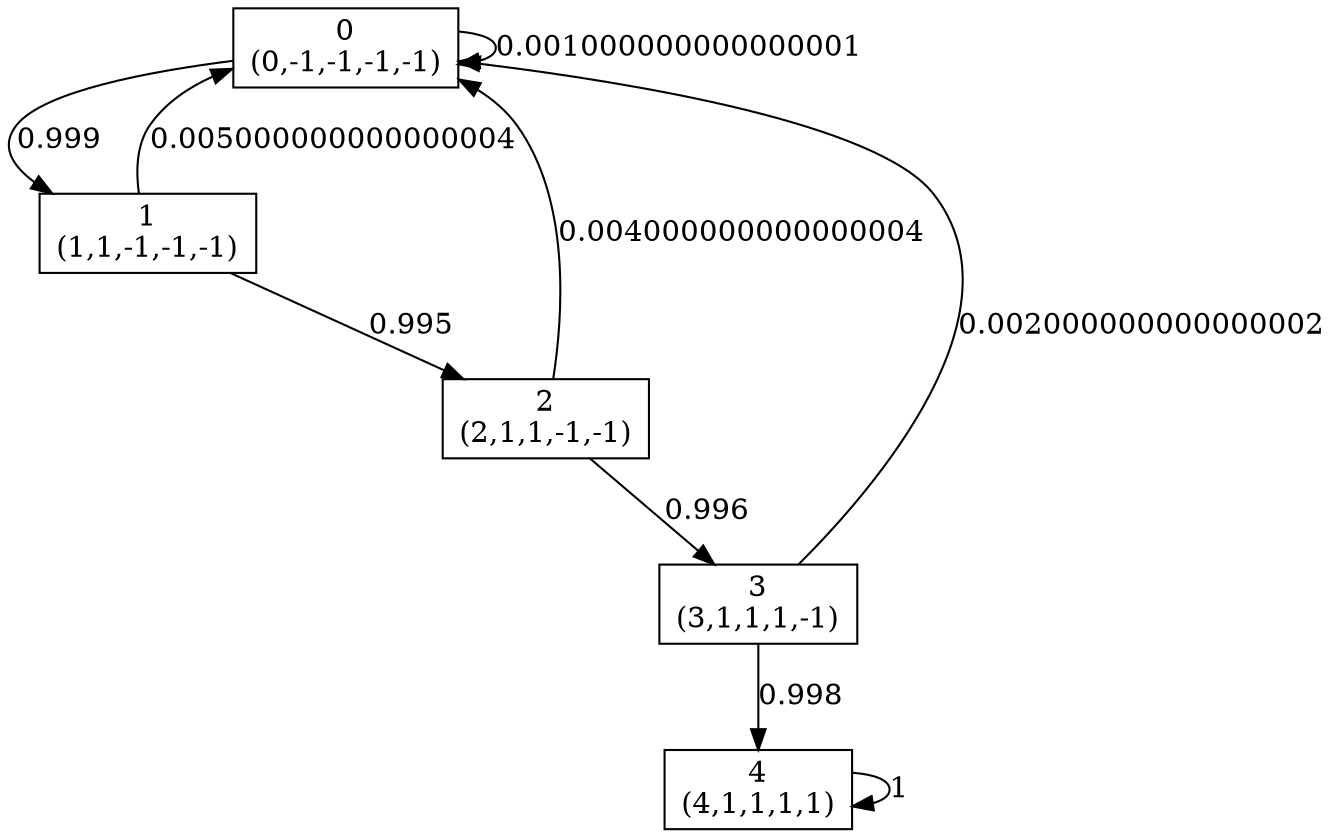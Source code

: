 digraph P {
node [shape=box];
0 -> 0 [ label="0.001000000000000001" ];
0 -> 1 [ label="0.999" ];
1 -> 0 [ label="0.005000000000000004" ];
1 -> 2 [ label="0.995" ];
2 -> 0 [ label="0.004000000000000004" ];
2 -> 3 [ label="0.996" ];
3 -> 0 [ label="0.002000000000000002" ];
3 -> 4 [ label="0.998" ];
4 -> 4 [ label="1" ];
0 [label="0\n(0,-1,-1,-1,-1)"];
1 [label="1\n(1,1,-1,-1,-1)"];
2 [label="2\n(2,1,1,-1,-1)"];
3 [label="3\n(3,1,1,1,-1)"];
4 [label="4\n(4,1,1,1,1)"];
}

